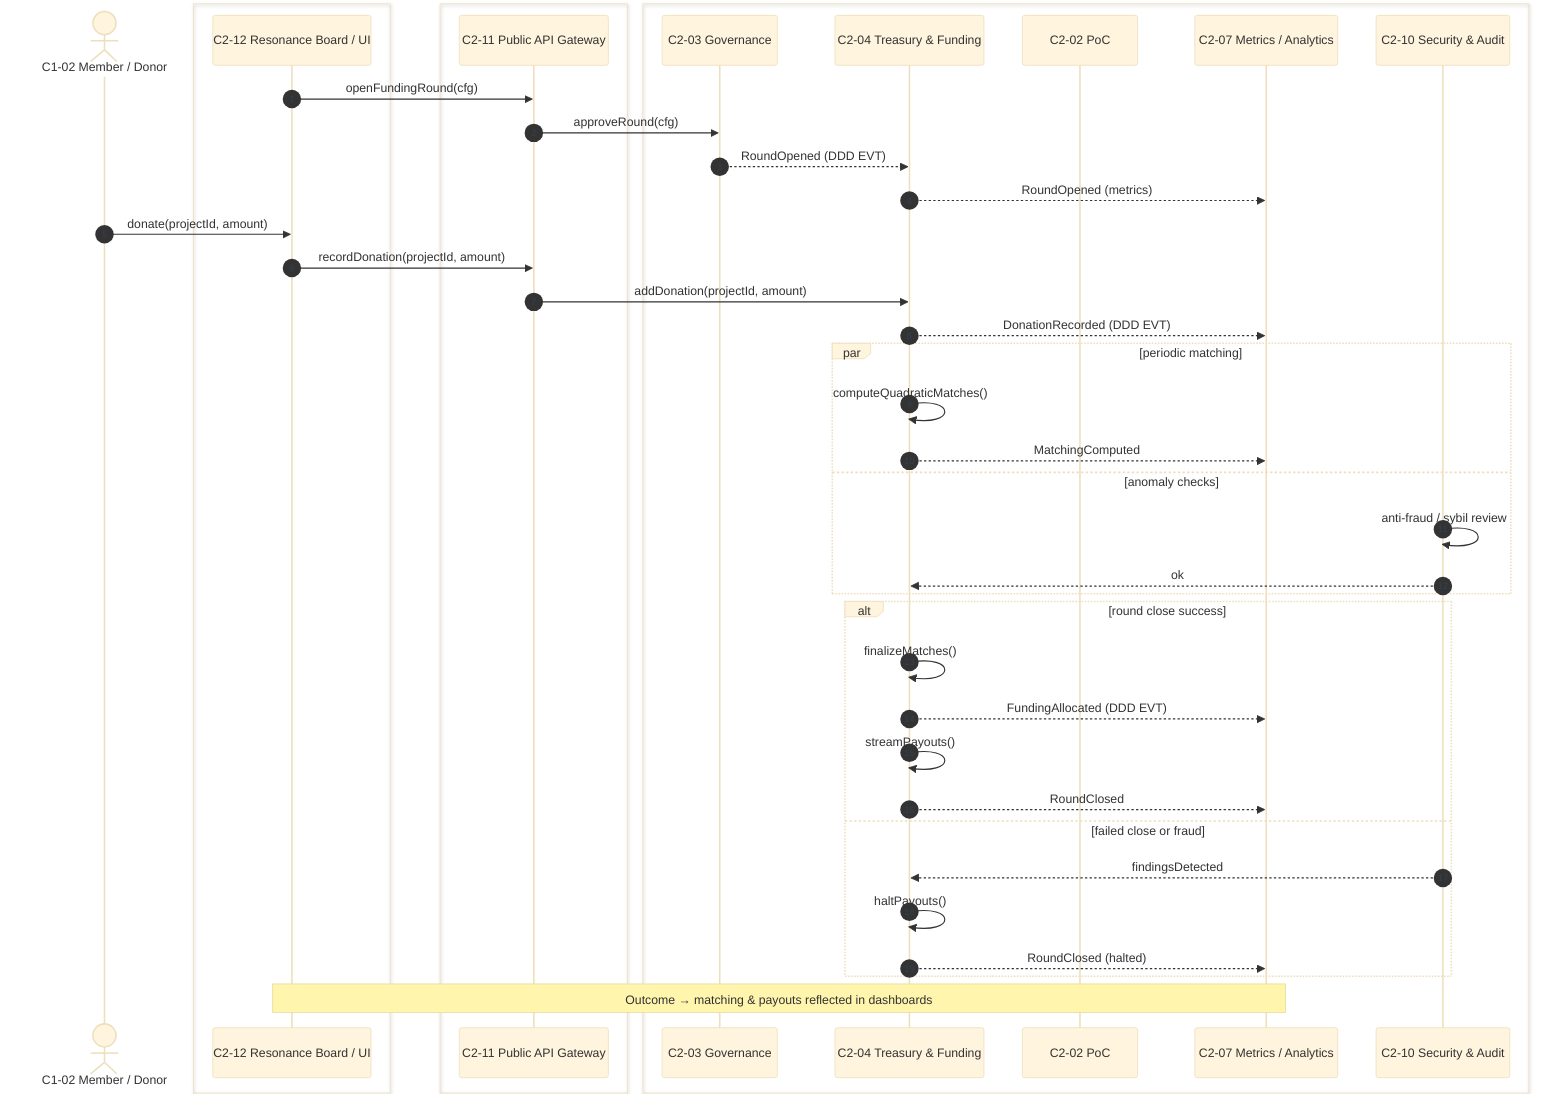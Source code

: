 %%{init: {'theme':'base','themeVariables':{ 'sequenceNumberColor':'#334155'}}}%%
sequenceDiagram
autonumber

actor M as C1-02 Member / Donor

box #8b5cf6 UI
  participant UI as C2-12 Resonance Board / UI
end

box #fde68a Gateway
  participant API as C2-11 Public API Gateway
end

box #ff8b00 Core
  participant GOV as C2-03 Governance
  participant TRE as C2-04 Treasury & Funding
  participant POC as C2-02 PoC
  participant MET as C2-07 Metrics / Analytics
  participant SEC as C2-10 Security & Audit
end

UI ->> API: openFundingRound(cfg)
API ->> GOV: approveRound(cfg)
GOV -->> TRE: RoundOpened (DDD EVT)
TRE -->> MET: RoundOpened (metrics)

M ->> UI: donate(projectId, amount)
UI ->> API: recordDonation(projectId, amount)
API ->> TRE: addDonation(projectId, amount)
TRE -->> MET: DonationRecorded (DDD EVT)

par periodic matching
  TRE ->> TRE: computeQuadraticMatches()
  TRE -->> MET: MatchingComputed
and anomaly checks
  SEC ->> SEC: anti-fraud / sybil review
  SEC -->> TRE: ok
end

alt round close success
  TRE ->> TRE: finalizeMatches()
  TRE -->> MET: FundingAllocated (DDD EVT)
  TRE ->> TRE: streamPayouts()
  TRE -->> MET: RoundClosed
else failed close or fraud
  SEC -->> TRE: findingsDetected
  TRE ->> TRE: haltPayouts()
  TRE -->> MET: RoundClosed (halted)
end

note over UI,MET: Outcome → matching & payouts reflected in dashboards